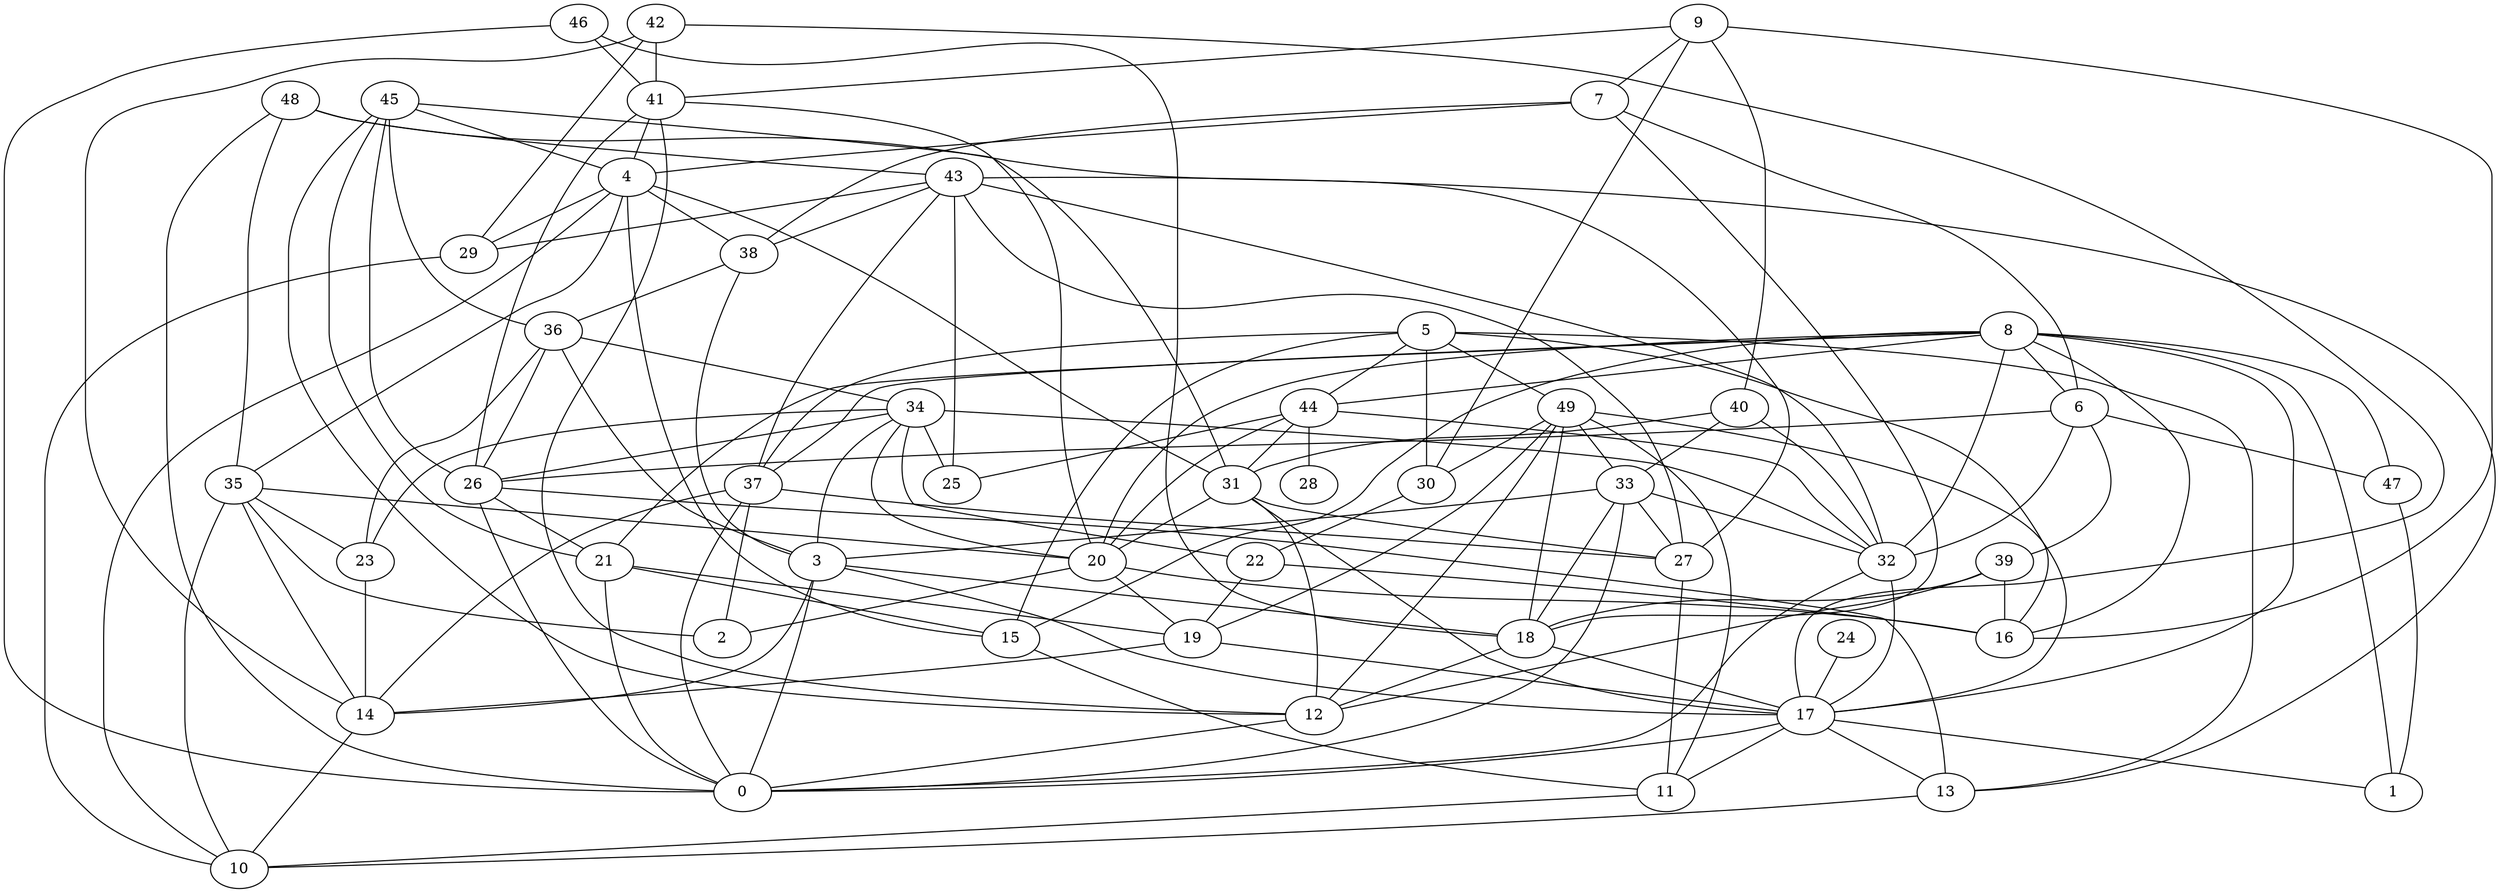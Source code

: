 digraph GG_graph {

subgraph G_graph {
edge [color = black]
"19" -> "17" [dir = none]
"22" -> "16" [dir = none]
"48" -> "43" [dir = none]
"7" -> "38" [dir = none]
"7" -> "6" [dir = none]
"7" -> "4" [dir = none]
"46" -> "41" [dir = none]
"46" -> "18" [dir = none]
"20" -> "16" [dir = none]
"23" -> "14" [dir = none]
"21" -> "15" [dir = none]
"4" -> "31" [dir = none]
"43" -> "29" [dir = none]
"43" -> "25" [dir = none]
"43" -> "13" [dir = none]
"43" -> "27" [dir = none]
"35" -> "20" [dir = none]
"27" -> "11" [dir = none]
"49" -> "30" [dir = none]
"49" -> "33" [dir = none]
"49" -> "17" [dir = none]
"42" -> "17" [dir = none]
"37" -> "2" [dir = none]
"37" -> "14" [dir = none]
"34" -> "3" [dir = none]
"14" -> "10" [dir = none]
"8" -> "47" [dir = none]
"8" -> "32" [dir = none]
"8" -> "37" [dir = none]
"8" -> "20" [dir = none]
"8" -> "17" [dir = none]
"8" -> "15" [dir = none]
"39" -> "18" [dir = none]
"18" -> "17" [dir = none]
"17" -> "1" [dir = none]
"17" -> "11" [dir = none]
"40" -> "31" [dir = none]
"5" -> "44" [dir = none]
"5" -> "49" [dir = none]
"45" -> "12" [dir = none]
"45" -> "4" [dir = none]
"45" -> "26" [dir = none]
"45" -> "36" [dir = none]
"45" -> "21" [dir = none]
"3" -> "17" [dir = none]
"33" -> "0" [dir = none]
"24" -> "17" [dir = none]
"9" -> "7" [dir = none]
"44" -> "28" [dir = none]
"3" -> "18" [dir = none]
"4" -> "29" [dir = none]
"36" -> "23" [dir = none]
"11" -> "10" [dir = none]
"4" -> "10" [dir = none]
"8" -> "44" [dir = none]
"26" -> "0" [dir = none]
"7" -> "18" [dir = none]
"20" -> "19" [dir = none]
"37" -> "0" [dir = none]
"39" -> "16" [dir = none]
"44" -> "20" [dir = none]
"26" -> "21" [dir = none]
"44" -> "25" [dir = none]
"49" -> "12" [dir = none]
"33" -> "3" [dir = none]
"41" -> "26" [dir = none]
"49" -> "19" [dir = none]
"15" -> "11" [dir = none]
"9" -> "16" [dir = none]
"36" -> "34" [dir = none]
"42" -> "41" [dir = none]
"22" -> "19" [dir = none]
"34" -> "22" [dir = none]
"35" -> "10" [dir = none]
"45" -> "31" [dir = none]
"8" -> "6" [dir = none]
"6" -> "32" [dir = none]
"3" -> "14" [dir = none]
"9" -> "30" [dir = none]
"21" -> "19" [dir = none]
"5" -> "16" [dir = none]
"44" -> "32" [dir = none]
"40" -> "33" [dir = none]
"44" -> "31" [dir = none]
"48" -> "35" [dir = none]
"5" -> "13" [dir = none]
"43" -> "38" [dir = none]
"5" -> "37" [dir = none]
"12" -> "0" [dir = none]
"48" -> "0" [dir = none]
"41" -> "12" [dir = none]
"33" -> "32" [dir = none]
"20" -> "2" [dir = none]
"35" -> "14" [dir = none]
"48" -> "27" [dir = none]
"46" -> "0" [dir = none]
"31" -> "17" [dir = none]
"43" -> "37" [dir = none]
"18" -> "12" [dir = none]
"8" -> "1" [dir = none]
"37" -> "27" [dir = none]
"6" -> "26" [dir = none]
"5" -> "30" [dir = none]
"34" -> "26" [dir = none]
"31" -> "20" [dir = none]
"29" -> "10" [dir = none]
"31" -> "12" [dir = none]
"39" -> "12" [dir = none]
"32" -> "17" [dir = none]
"38" -> "36" [dir = none]
"41" -> "4" [dir = none]
"42" -> "29" [dir = none]
"34" -> "25" [dir = none]
"35" -> "23" [dir = none]
"33" -> "27" [dir = none]
"5" -> "15" [dir = none]
"34" -> "20" [dir = none]
"47" -> "1" [dir = none]
"36" -> "26" [dir = none]
"6" -> "47" [dir = none]
"21" -> "0" [dir = none]
"41" -> "20" [dir = none]
"3" -> "0" [dir = none]
"36" -> "3" [dir = none]
"6" -> "39" [dir = none]
"43" -> "32" [dir = none]
"4" -> "38" [dir = none]
"4" -> "15" [dir = none]
"49" -> "11" [dir = none]
"49" -> "18" [dir = none]
"42" -> "14" [dir = none]
"17" -> "13" [dir = none]
"17" -> "0" [dir = none]
"19" -> "14" [dir = none]
"9" -> "41" [dir = none]
"33" -> "18" [dir = none]
"32" -> "0" [dir = none]
"31" -> "27" [dir = none]
"30" -> "22" [dir = none]
"40" -> "32" [dir = none]
"34" -> "23" [dir = none]
"8" -> "16" [dir = none]
"34" -> "32" [dir = none]
"8" -> "21" [dir = none]
"4" -> "35" [dir = none]
"35" -> "2" [dir = none]
"13" -> "10" [dir = none]
"26" -> "13" [dir = none]
"38" -> "3" [dir = none]
"9" -> "40" [dir = none]
}

}
